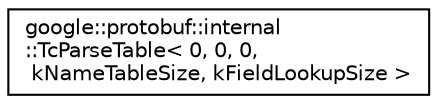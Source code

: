 digraph "类继承关系图"
{
 // LATEX_PDF_SIZE
  edge [fontname="Helvetica",fontsize="10",labelfontname="Helvetica",labelfontsize="10"];
  node [fontname="Helvetica",fontsize="10",shape=record];
  rankdir="LR";
  Node0 [label="google::protobuf::internal\l::TcParseTable\< 0, 0, 0,\l kNameTableSize, kFieldLookupSize \>",height=0.2,width=0.4,color="black", fillcolor="white", style="filled",URL="$structgoogle_1_1protobuf_1_1internal_1_1TcParseTable_3_010_00_010_00_010_00_01kNameTableSize_00_01kFieldLookupSize_01_4.html",tooltip=" "];
}
